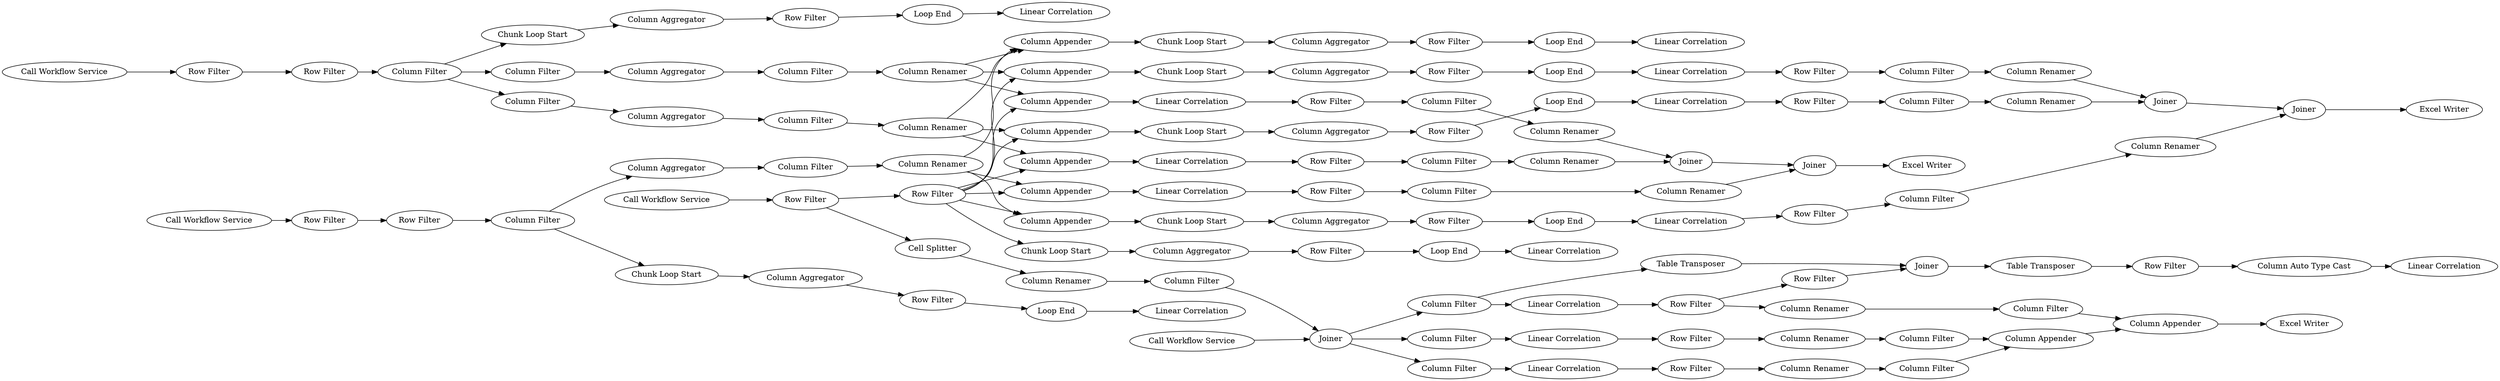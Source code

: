 digraph {
	"7702794861518692946_100" [label="Cell Splitter"]
	"7702794861518692946_104" [label="Column Filter"]
	"7702794861518692946_119" [label="Column Appender"]
	"7207475126270036536_18" [label="Loop End"]
	"7702794861518692946_113" [label="Column Renamer"]
	"7702794861518692946_55" [label="Row Filter"]
	"7702794861518692946_112" [label="Column Appender"]
	"-8677366354057779219_20" [label="Column Aggregator"]
	"-212967568906906776_20" [label="Column Aggregator"]
	"-212967568906906776_19" [label="Chunk Loop Start"]
	"7181005956886932197_18" [label="Loop End"]
	"7181005956886932197_20" [label="Column Aggregator"]
	"7702794861518692946_61" [label="Column Filter"]
	"7702794861518692946_65" [label="Row Filter"]
	"7702794861518692946_71" [label="Column Filter"]
	"7702794861518692946_70" [label="Column Filter"]
	"7702794861518692946_51" [label="Column Renamer"]
	"7702794861518692946_109" [label="Linear Correlation"]
	"-6331402080299171259_21" [label="Row Filter"]
	"7702794861518692946_108" [label="Column Filter"]
	"7702794861518692946_72" [label="Column Renamer"]
	"7702794861518692946_126" [label="Linear Correlation"]
	"7702794861518692946_73" [label="Column Renamer"]
	"7702794861518692946_110" [label="Row Filter"]
	"7702794861518692946_74" [label="Column Renamer"]
	"7702794861518692946_99" [label=Joiner]
	"7927773716197900638_18" [label="Loop End"]
	"7207475126270036536_20" [label="Column Aggregator"]
	"7702794861518692946_60" [label="Column Filter"]
	"7702794861518692946_120" [label="Excel Writer"]
	"7702794861518692946_82" [label="Linear Correlation"]
	"7702794861518692946_35" [label="Column Aggregator"]
	"7702794861518692946_89" [label="Column Appender"]
	"7702794861518692946_25" [label="Column Filter"]
	"7702794861518692946_77" [label="Column Filter"]
	"7702794861518692946_98" [label="Call Workflow Service"]
	"7702794861518692946_26" [label="Column Appender"]
	"7702794861518692946_64" [label="Linear Correlation"]
	"7702794861518692946_101" [label="Column Renamer"]
	"7702794861518692946_47" [label="Column Aggregator"]
	"7702794861518692946_105" [label="Row Filter"]
	"7702794861518692946_84" [label="Column Renamer"]
	"7702794861518692946_107" [label="Row Filter"]
	"7702794861518692946_95" [label="Row Filter"]
	"7702794861518692946_68" [label=Joiner]
	"7702794861518692946_62" [label="Column Appender"]
	"7702794861518692946_125" [label="Row Filter"]
	"7702794861518692946_53" [label="Column Renamer"]
	"-212967568906906776_18" [label="Loop End"]
	"7927773716197900638_19" [label="Chunk Loop Start"]
	"7181005956886932197_21" [label="Row Filter"]
	"7207475126270036536_19" [label="Chunk Loop Start"]
	"7207475126270036536_21" [label="Row Filter"]
	"7702794861518692946_14" [label="Linear Correlation"]
	"7181005956886932197_19" [label="Chunk Loop Start"]
	"7702794861518692946_42" [label="Row Filter"]
	"-8677366354057779219_18" [label="Loop End"]
	"7702794861518692946_92" [label="Excel Writer"]
	"7702794861518692946_116" [label="Column Renamer"]
	"7702794861518692946_16" [label="Linear Correlation"]
	"7702794861518692946_31" [label="Column Appender"]
	"7927773716197900638_21" [label="Row Filter"]
	"7702794861518692946_90" [label="Linear Correlation"]
	"7702794861518692946_52" [label="Column Renamer"]
	"7702794861518692946_94" [label="Row Filter"]
	"-212967568906906776_21" [label="Row Filter"]
	"7702794861518692946_87" [label="Column Renamer"]
	"7702794861518692946_48" [label="Column Filter"]
	"7702794861518692946_33" [label="Linear Correlation"]
	"7702794861518692946_41" [label="Linear Correlation"]
	"7702794861518692946_111" [label="Column Filter"]
	"7702794861518692946_75" [label=Joiner]
	"7702794861518692946_80" [label="Column Appender"]
	"7702794861518692946_50" [label="Row Filter"]
	"-8677366354057779219_21" [label="Row Filter"]
	"7702794861518692946_67" [label="Row Filter"]
	"-6331402080299171259_20" [label="Column Aggregator"]
	"7702794861518692946_45" [label="Call Workflow Service"]
	"7702794861518692946_1" [label="Call Workflow Service"]
	"7702794861518692946_97" [label="Row Filter"]
	"7702794861518692946_38" [label="Linear Correlation"]
	"7702794861518692946_118" [label="Column Renamer"]
	"7702794861518692946_49" [label="Column Filter"]
	"7702794861518692946_122" [label=Joiner]
	"7702794861518692946_17" [label="Row Filter"]
	"-2448645567036517716_18" [label="Loop End"]
	"7702794861518692946_69" [label="Column Filter"]
	"-6331402080299171259_18" [label="Loop End"]
	"7702794861518692946_121" [label="Row Filter"]
	"7702794861518692946_115" [label="Column Filter"]
	"7927773716197900638_20" [label="Column Aggregator"]
	"7702794861518692946_114" [label="Column Filter"]
	"7702794861518692946_124" [label="Table Transposer"]
	"7702794861518692946_83" [label="Column Filter"]
	"7702794861518692946_102" [label="Column Filter"]
	"7702794861518692946_86" [label="Column Renamer"]
	"-2448645567036517716_21" [label="Row Filter"]
	"7702794861518692946_24" [label="Column Aggregator"]
	"7702794861518692946_123" [label="Table Transposer"]
	"7702794861518692946_36" [label="Column Appender"]
	"-2448645567036517716_19" [label="Chunk Loop Start"]
	"7702794861518692946_127" [label="Column Auto Type Cast"]
	"-6331402080299171259_19" [label="Chunk Loop Start"]
	"7702794861518692946_85" [label="Column Appender"]
	"7702794861518692946_117" [label="Column Filter"]
	"7702794861518692946_2" [label="Call Workflow Service"]
	"7702794861518692946_76" [label="Excel Writer"]
	"7702794861518692946_66" [label="Row Filter"]
	"-2448645567036517716_20" [label="Column Aggregator"]
	"-8677366354057779219_19" [label="Chunk Loop Start"]
	"7702794861518692946_59" [label="Column Filter"]
	"7702794861518692946_78" [label=Joiner]
	"7702794861518692946_96" [label="Linear Correlation"]
	"7702794861518692946_106" [label="Linear Correlation"]
	"7702794861518692946_30" [label="Column Filter"]
	"7702794861518692946_29" [label="Linear Correlation"]
	"7702794861518692946_15" [label="Row Filter"]
	"7702794861518692946_103" [label="Linear Correlation"]
	"7702794861518692946_79" [label="Column Filter"]
	"7702794861518692946_91" [label=Joiner]
	"7702794861518692946_54" [label="Row Filter"]
	"-212967568906906776_19" -> "-212967568906906776_20"
	"7702794861518692946_122" -> "7702794861518692946_124"
	"7702794861518692946_108" -> "7702794861518692946_106"
	"7702794861518692946_111" -> "7702794861518692946_123"
	"7702794861518692946_59" -> "7702794861518692946_60"
	"7702794861518692946_79" -> "7702794861518692946_84"
	"7702794861518692946_60" -> "7702794861518692946_24"
	"7702794861518692946_112" -> "7702794861518692946_119"
	"7702794861518692946_105" -> "7702794861518692946_113"
	"7702794861518692946_15" -> "7702794861518692946_55"
	"7702794861518692946_90" -> "7702794861518692946_94"
	"7702794861518692946_110" -> "7702794861518692946_121"
	"7702794861518692946_87" -> "7702794861518692946_91"
	"7702794861518692946_51" -> "7702794861518692946_36"
	"7207475126270036536_20" -> "7207475126270036536_21"
	"7702794861518692946_29" -> "7702794861518692946_66"
	"7702794861518692946_25" -> "7702794861518692946_53"
	"-212967568906906776_18" -> "7702794861518692946_14"
	"-2448645567036517716_19" -> "-2448645567036517716_20"
	"7702794861518692946_65" -> "7702794861518692946_71"
	"7702794861518692946_62" -> "-8677366354057779219_19"
	"7702794861518692946_80" -> "7702794861518692946_82"
	"7181005956886932197_21" -> "7181005956886932197_18"
	"7702794861518692946_59" -> "-212967568906906776_19"
	"7702794861518692946_75" -> "7702794861518692946_76"
	"7181005956886932197_19" -> "7181005956886932197_20"
	"7702794861518692946_115" -> "7702794861518692946_112"
	"7702794861518692946_101" -> "7702794861518692946_102"
	"7702794861518692946_97" -> "7702794861518692946_77"
	"7702794861518692946_99" -> "7702794861518692946_104"
	"7702794861518692946_54" -> "7702794861518692946_89"
	"-6331402080299171259_19" -> "-6331402080299171259_20"
	"7927773716197900638_19" -> "7927773716197900638_20"
	"7702794861518692946_54" -> "7181005956886932197_19"
	"7702794861518692946_35" -> "7702794861518692946_30"
	"7702794861518692946_73" -> "7702794861518692946_68"
	"7702794861518692946_96" -> "7702794861518692946_97"
	"-6331402080299171259_18" -> "7702794861518692946_38"
	"7181005956886932197_20" -> "7181005956886932197_21"
	"7702794861518692946_2" -> "7702794861518692946_17"
	"7702794861518692946_54" -> "7702794861518692946_80"
	"7702794861518692946_49" -> "-2448645567036517716_19"
	"7702794861518692946_70" -> "7702794861518692946_73"
	"7702794861518692946_47" -> "7702794861518692946_48"
	"7207475126270036536_21" -> "7207475126270036536_18"
	"7702794861518692946_98" -> "7702794861518692946_99"
	"7702794861518692946_86" -> "7702794861518692946_78"
	"7702794861518692946_53" -> "7702794861518692946_36"
	"-212967568906906776_20" -> "-212967568906906776_21"
	"7702794861518692946_100" -> "7702794861518692946_101"
	"7702794861518692946_125" -> "7702794861518692946_127"
	"7702794861518692946_78" -> "7702794861518692946_91"
	"7702794861518692946_94" -> "7702794861518692946_83"
	"7702794861518692946_51" -> "7702794861518692946_85"
	"7702794861518692946_84" -> "7702794861518692946_78"
	"7702794861518692946_121" -> "7702794861518692946_122"
	"7702794861518692946_124" -> "7702794861518692946_125"
	"7702794861518692946_69" -> "7702794861518692946_72"
	"-8677366354057779219_18" -> "7702794861518692946_64"
	"7702794861518692946_85" -> "7702794861518692946_90"
	"-2448645567036517716_20" -> "-2448645567036517716_21"
	"7207475126270036536_18" -> "7702794861518692946_29"
	"7702794861518692946_109" -> "7702794861518692946_110"
	"7702794861518692946_103" -> "7702794861518692946_105"
	"7702794861518692946_71" -> "7702794861518692946_74"
	"7702794861518692946_50" -> "7702794861518692946_49"
	"7702794861518692946_72" -> "7702794861518692946_68"
	"7702794861518692946_111" -> "7702794861518692946_109"
	"7702794861518692946_61" -> "7702794861518692946_35"
	"7702794861518692946_48" -> "7702794861518692946_51"
	"7702794861518692946_113" -> "7702794861518692946_114"
	"7702794861518692946_66" -> "7702794861518692946_69"
	"7702794861518692946_54" -> "7702794861518692946_26"
	"-8677366354057779219_20" -> "-8677366354057779219_21"
	"7927773716197900638_20" -> "7927773716197900638_21"
	"7702794861518692946_54" -> "7702794861518692946_62"
	"7181005956886932197_18" -> "7702794861518692946_16"
	"7702794861518692946_116" -> "7702794861518692946_115"
	"7702794861518692946_127" -> "7702794861518692946_126"
	"7702794861518692946_99" -> "7702794861518692946_108"
	"7702794861518692946_67" -> "7702794861518692946_70"
	"7702794861518692946_36" -> "-6331402080299171259_19"
	"7702794861518692946_52" -> "7702794861518692946_31"
	"-212967568906906776_21" -> "-212967568906906776_18"
	"7702794861518692946_54" -> "7702794861518692946_31"
	"-2448645567036517716_21" -> "-2448645567036517716_18"
	"7927773716197900638_18" -> "7702794861518692946_33"
	"7702794861518692946_104" -> "7702794861518692946_103"
	"7702794861518692946_26" -> "7207475126270036536_19"
	"7702794861518692946_83" -> "7702794861518692946_87"
	"7702794861518692946_110" -> "7702794861518692946_118"
	"7702794861518692946_95" -> "7702794861518692946_79"
	"7702794861518692946_17" -> "7702794861518692946_54"
	"7702794861518692946_123" -> "7702794861518692946_122"
	"7702794861518692946_89" -> "7702794861518692946_96"
	"7702794861518692946_119" -> "7702794861518692946_120"
	"-6331402080299171259_21" -> "-6331402080299171259_18"
	"7702794861518692946_49" -> "7702794861518692946_47"
	"7702794861518692946_30" -> "7702794861518692946_52"
	"7702794861518692946_102" -> "7702794861518692946_99"
	"7702794861518692946_82" -> "7702794861518692946_95"
	"7702794861518692946_99" -> "7702794861518692946_111"
	"7702794861518692946_53" -> "7702794861518692946_26"
	"7702794861518692946_55" -> "7702794861518692946_59"
	"7702794861518692946_64" -> "7702794861518692946_65"
	"7702794861518692946_77" -> "7702794861518692946_86"
	"7702794861518692946_53" -> "7702794861518692946_80"
	"7702794861518692946_117" -> "7702794861518692946_119"
	"7927773716197900638_21" -> "7927773716197900638_18"
	"-8677366354057779219_19" -> "-8677366354057779219_20"
	"7702794861518692946_114" -> "7702794861518692946_112"
	"7702794861518692946_107" -> "7702794861518692946_116"
	"-2448645567036517716_18" -> "7702794861518692946_41"
	"7702794861518692946_33" -> "7702794861518692946_67"
	"7702794861518692946_24" -> "7702794861518692946_25"
	"7702794861518692946_68" -> "7702794861518692946_75"
	"7702794861518692946_1" -> "7702794861518692946_15"
	"7702794861518692946_52" -> "7702794861518692946_36"
	"7702794861518692946_106" -> "7702794861518692946_107"
	"-6331402080299171259_20" -> "-6331402080299171259_21"
	"7702794861518692946_118" -> "7702794861518692946_117"
	"7702794861518692946_54" -> "7702794861518692946_85"
	"7702794861518692946_91" -> "7702794861518692946_92"
	"7207475126270036536_19" -> "7207475126270036536_20"
	"7702794861518692946_52" -> "7702794861518692946_89"
	"7702794861518692946_59" -> "7702794861518692946_61"
	"-8677366354057779219_21" -> "-8677366354057779219_18"
	"7702794861518692946_51" -> "7702794861518692946_62"
	"7702794861518692946_42" -> "7702794861518692946_50"
	"7702794861518692946_45" -> "7702794861518692946_42"
	"7702794861518692946_31" -> "7927773716197900638_19"
	"7702794861518692946_74" -> "7702794861518692946_75"
	"7702794861518692946_17" -> "7702794861518692946_100"
	rankdir=LR
}
